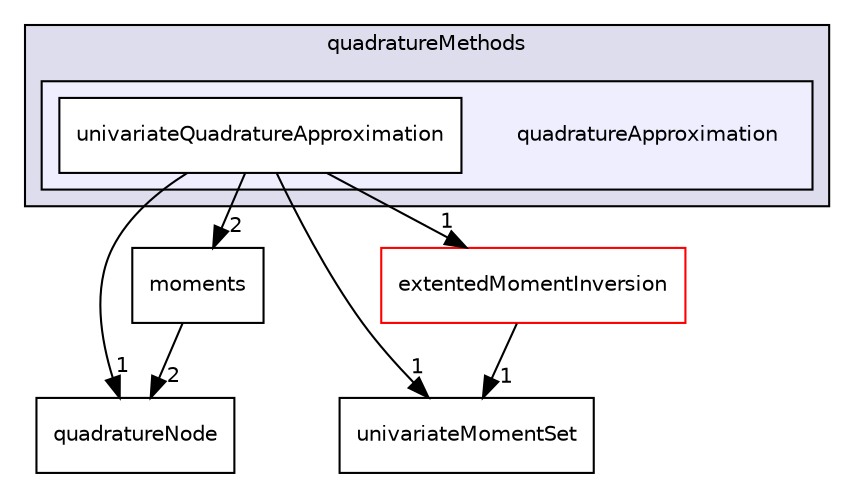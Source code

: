 digraph "/home/alberto/OpenFOAM-dev/albertop-dev/applications/development/OpenQBMM-dev/OpenQBMM-dev/src/quadratureMethods/quadratureApproximation" {
  bgcolor=transparent;
  compound=true
  node [ fontsize="10", fontname="Helvetica"];
  edge [ labelfontsize="10", labelfontname="Helvetica"];
  subgraph clusterdir_e5e55741046256e9bd55bcdd3654ccb9 {
    graph [ bgcolor="#ddddee", pencolor="black", label="quadratureMethods" fontname="Helvetica", fontsize="10", URL="dir_e5e55741046256e9bd55bcdd3654ccb9.html"]
  subgraph clusterdir_dae42dc60c2899b064791e3438990eb1 {
    graph [ bgcolor="#eeeeff", pencolor="black", label="" URL="dir_dae42dc60c2899b064791e3438990eb1.html"];
    dir_dae42dc60c2899b064791e3438990eb1 [shape=plaintext label="quadratureApproximation"];
    dir_a654b5e1cbbc0563d7e84b85b4b995c5 [shape=box label="univariateQuadratureApproximation" color="black" fillcolor="white" style="filled" URL="dir_a654b5e1cbbc0563d7e84b85b4b995c5.html"];
  }
  }
  dir_b635509d06db30e564eafa14ffea7d40 [shape=box label="quadratureNode" URL="dir_b635509d06db30e564eafa14ffea7d40.html"];
  dir_7423af8eeb458c8e9e12074daec10d2d [shape=box label="univariateMomentSet" URL="dir_7423af8eeb458c8e9e12074daec10d2d.html"];
  dir_84a87e5ee03d6eeda404f667b1da0232 [shape=box label="extentedMomentInversion" color="red" URL="dir_84a87e5ee03d6eeda404f667b1da0232.html"];
  dir_987de63e9403e5c0381047e7cf2dd71f [shape=box label="moments" URL="dir_987de63e9403e5c0381047e7cf2dd71f.html"];
  dir_84a87e5ee03d6eeda404f667b1da0232->dir_7423af8eeb458c8e9e12074daec10d2d [headlabel="1", labeldistance=1.5 headhref="dir_000003_000044.html"];
  dir_a654b5e1cbbc0563d7e84b85b4b995c5->dir_b635509d06db30e564eafa14ffea7d40 [headlabel="1", labeldistance=1.5 headhref="dir_000042_000043.html"];
  dir_a654b5e1cbbc0563d7e84b85b4b995c5->dir_7423af8eeb458c8e9e12074daec10d2d [headlabel="1", labeldistance=1.5 headhref="dir_000042_000044.html"];
  dir_a654b5e1cbbc0563d7e84b85b4b995c5->dir_84a87e5ee03d6eeda404f667b1da0232 [headlabel="1", labeldistance=1.5 headhref="dir_000042_000003.html"];
  dir_a654b5e1cbbc0563d7e84b85b4b995c5->dir_987de63e9403e5c0381047e7cf2dd71f [headlabel="2", labeldistance=1.5 headhref="dir_000042_000007.html"];
  dir_987de63e9403e5c0381047e7cf2dd71f->dir_b635509d06db30e564eafa14ffea7d40 [headlabel="2", labeldistance=1.5 headhref="dir_000007_000043.html"];
}
